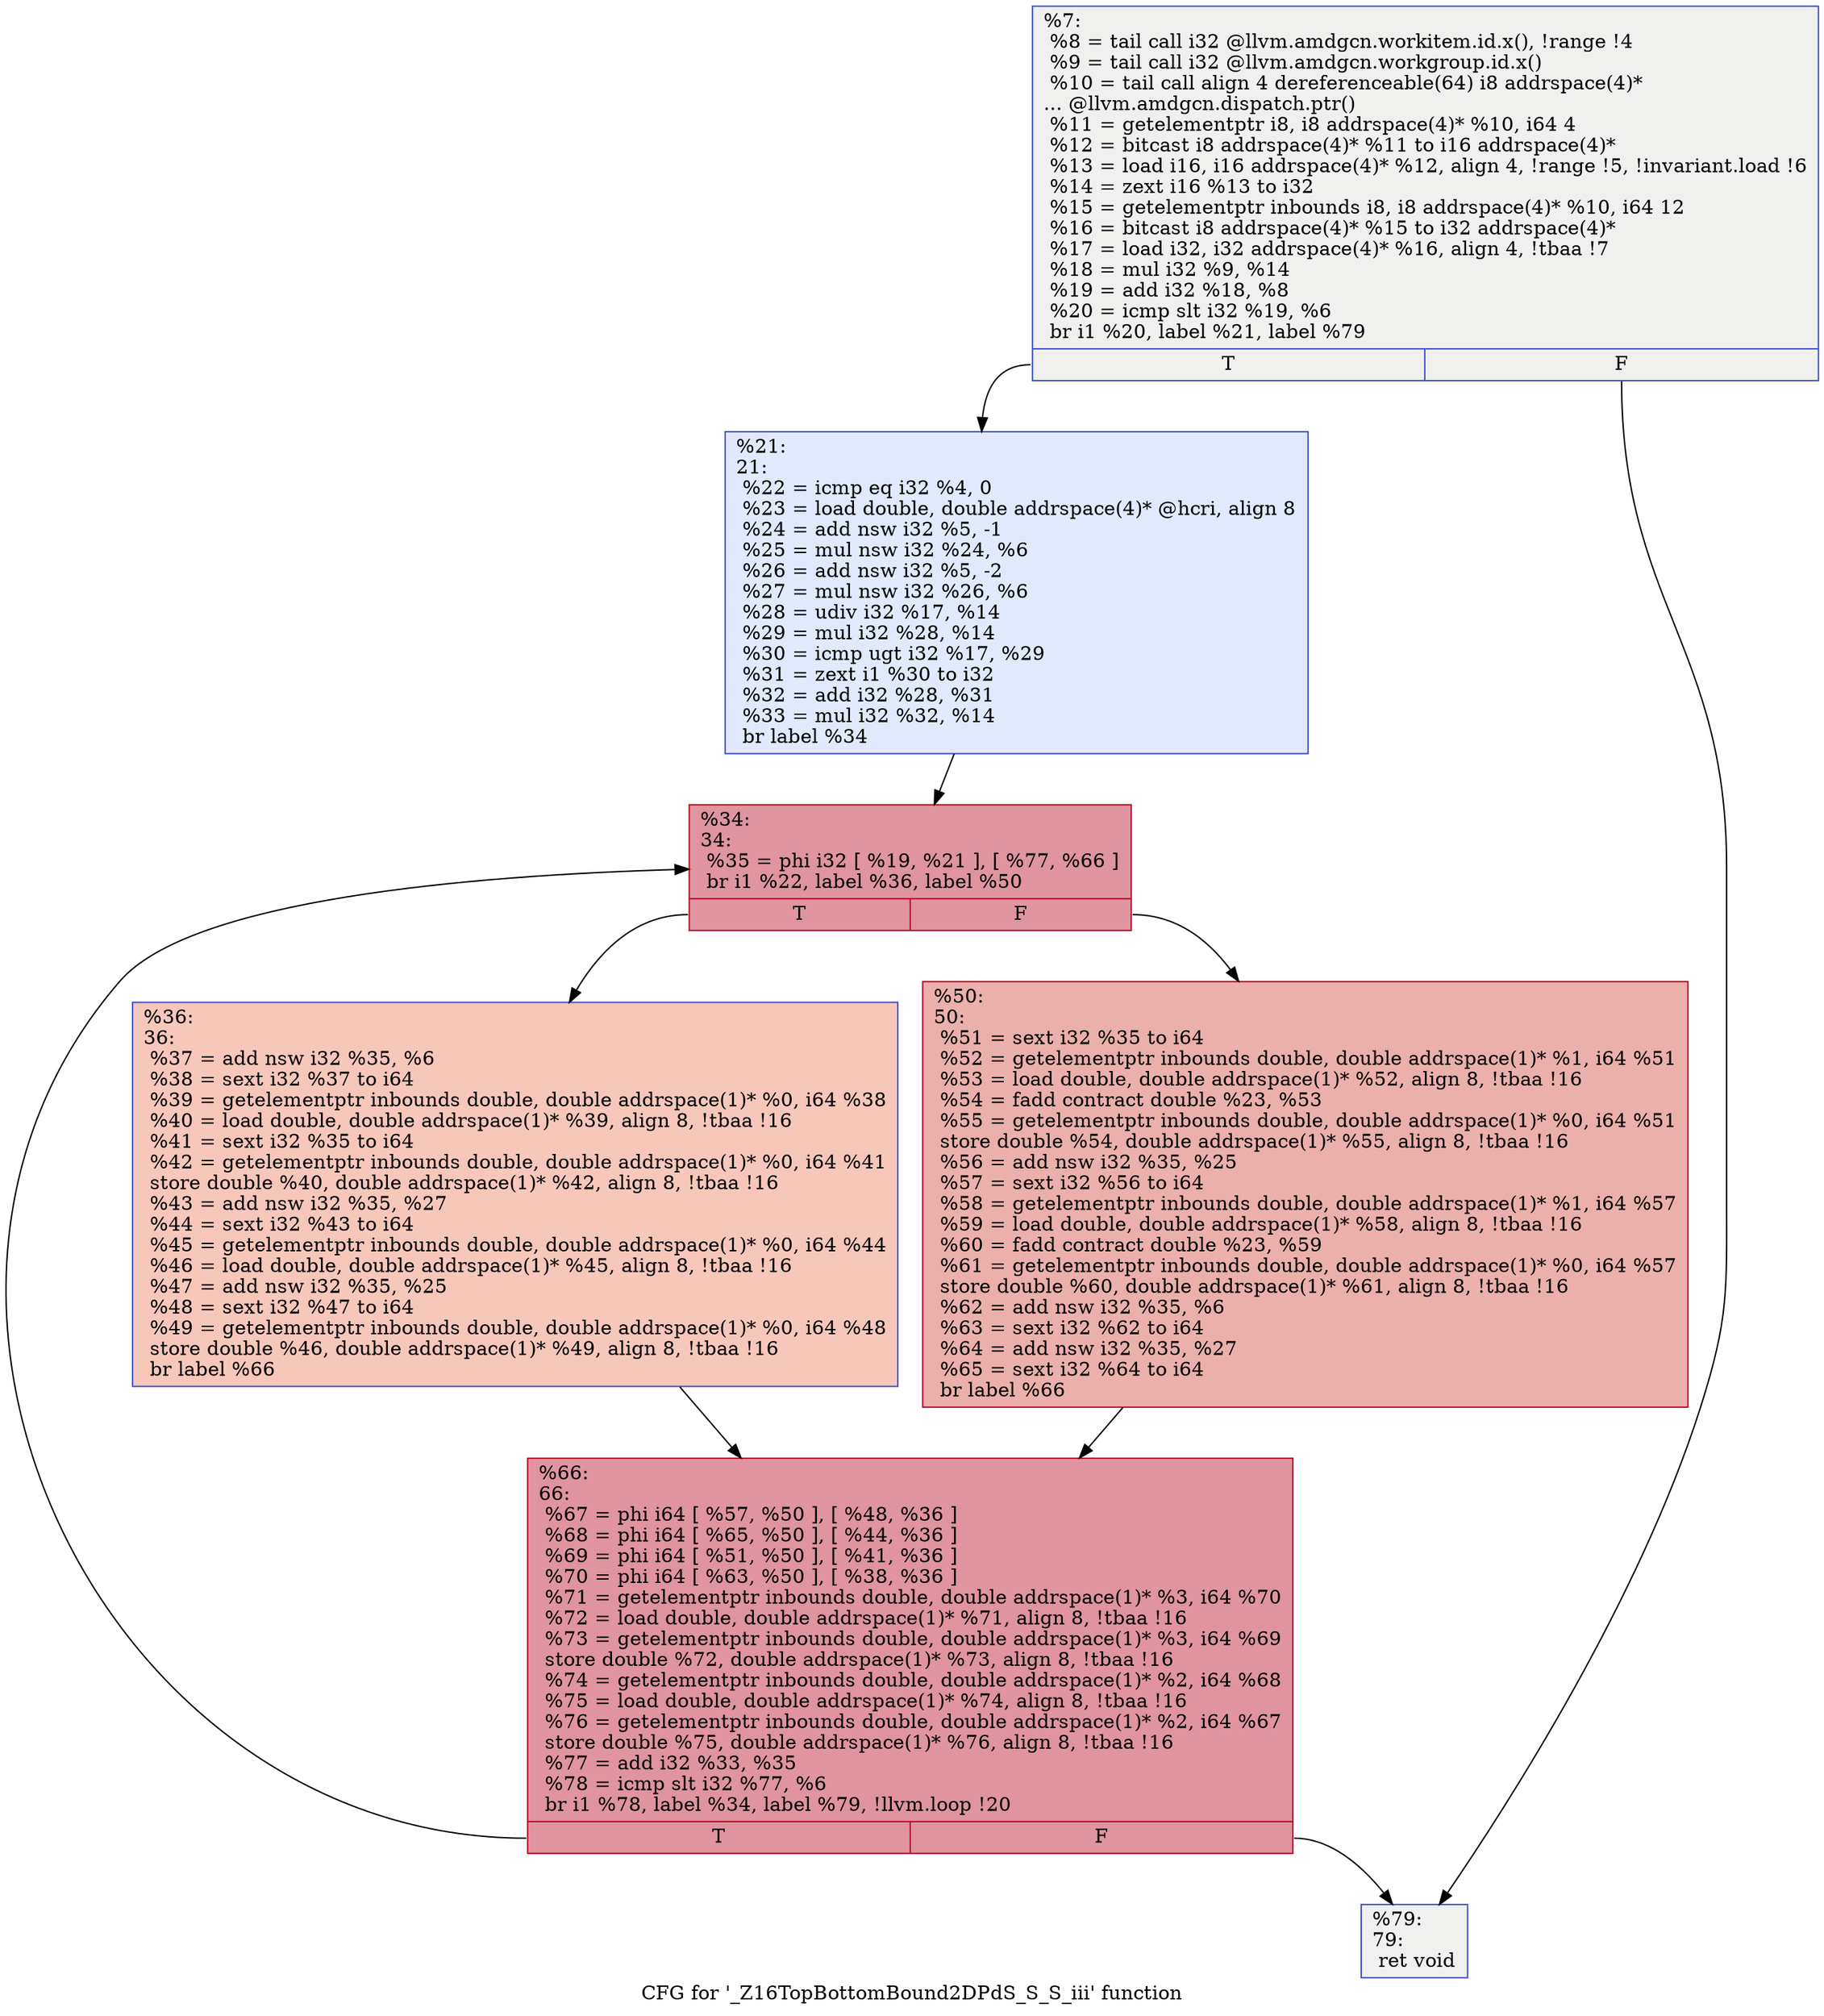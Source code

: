 digraph "CFG for '_Z16TopBottomBound2DPdS_S_S_iii' function" {
	label="CFG for '_Z16TopBottomBound2DPdS_S_S_iii' function";

	Node0x500d670 [shape=record,color="#3d50c3ff", style=filled, fillcolor="#dedcdb70",label="{%7:\l  %8 = tail call i32 @llvm.amdgcn.workitem.id.x(), !range !4\l  %9 = tail call i32 @llvm.amdgcn.workgroup.id.x()\l  %10 = tail call align 4 dereferenceable(64) i8 addrspace(4)*\l... @llvm.amdgcn.dispatch.ptr()\l  %11 = getelementptr i8, i8 addrspace(4)* %10, i64 4\l  %12 = bitcast i8 addrspace(4)* %11 to i16 addrspace(4)*\l  %13 = load i16, i16 addrspace(4)* %12, align 4, !range !5, !invariant.load !6\l  %14 = zext i16 %13 to i32\l  %15 = getelementptr inbounds i8, i8 addrspace(4)* %10, i64 12\l  %16 = bitcast i8 addrspace(4)* %15 to i32 addrspace(4)*\l  %17 = load i32, i32 addrspace(4)* %16, align 4, !tbaa !7\l  %18 = mul i32 %9, %14\l  %19 = add i32 %18, %8\l  %20 = icmp slt i32 %19, %6\l  br i1 %20, label %21, label %79\l|{<s0>T|<s1>F}}"];
	Node0x500d670:s0 -> Node0x500f2a0;
	Node0x500d670:s1 -> Node0x500f330;
	Node0x500f2a0 [shape=record,color="#3d50c3ff", style=filled, fillcolor="#b9d0f970",label="{%21:\l21:                                               \l  %22 = icmp eq i32 %4, 0\l  %23 = load double, double addrspace(4)* @hcri, align 8\l  %24 = add nsw i32 %5, -1\l  %25 = mul nsw i32 %24, %6\l  %26 = add nsw i32 %5, -2\l  %27 = mul nsw i32 %26, %6\l  %28 = udiv i32 %17, %14\l  %29 = mul i32 %28, %14\l  %30 = icmp ugt i32 %17, %29\l  %31 = zext i1 %30 to i32\l  %32 = add i32 %28, %31\l  %33 = mul i32 %32, %14\l  br label %34\l}"];
	Node0x500f2a0 -> Node0x500ef00;
	Node0x500ef00 [shape=record,color="#b70d28ff", style=filled, fillcolor="#b70d2870",label="{%34:\l34:                                               \l  %35 = phi i32 [ %19, %21 ], [ %77, %66 ]\l  br i1 %22, label %36, label %50\l|{<s0>T|<s1>F}}"];
	Node0x500ef00:s0 -> Node0x500fe50;
	Node0x500ef00:s1 -> Node0x500fee0;
	Node0x500fe50 [shape=record,color="#3d50c3ff", style=filled, fillcolor="#ec7f6370",label="{%36:\l36:                                               \l  %37 = add nsw i32 %35, %6\l  %38 = sext i32 %37 to i64\l  %39 = getelementptr inbounds double, double addrspace(1)* %0, i64 %38\l  %40 = load double, double addrspace(1)* %39, align 8, !tbaa !16\l  %41 = sext i32 %35 to i64\l  %42 = getelementptr inbounds double, double addrspace(1)* %0, i64 %41\l  store double %40, double addrspace(1)* %42, align 8, !tbaa !16\l  %43 = add nsw i32 %35, %27\l  %44 = sext i32 %43 to i64\l  %45 = getelementptr inbounds double, double addrspace(1)* %0, i64 %44\l  %46 = load double, double addrspace(1)* %45, align 8, !tbaa !16\l  %47 = add nsw i32 %35, %25\l  %48 = sext i32 %47 to i64\l  %49 = getelementptr inbounds double, double addrspace(1)* %0, i64 %48\l  store double %46, double addrspace(1)* %49, align 8, !tbaa !16\l  br label %66\l}"];
	Node0x500fe50 -> Node0x500fd10;
	Node0x500fee0 [shape=record,color="#b70d28ff", style=filled, fillcolor="#d24b4070",label="{%50:\l50:                                               \l  %51 = sext i32 %35 to i64\l  %52 = getelementptr inbounds double, double addrspace(1)* %1, i64 %51\l  %53 = load double, double addrspace(1)* %52, align 8, !tbaa !16\l  %54 = fadd contract double %23, %53\l  %55 = getelementptr inbounds double, double addrspace(1)* %0, i64 %51\l  store double %54, double addrspace(1)* %55, align 8, !tbaa !16\l  %56 = add nsw i32 %35, %25\l  %57 = sext i32 %56 to i64\l  %58 = getelementptr inbounds double, double addrspace(1)* %1, i64 %57\l  %59 = load double, double addrspace(1)* %58, align 8, !tbaa !16\l  %60 = fadd contract double %23, %59\l  %61 = getelementptr inbounds double, double addrspace(1)* %0, i64 %57\l  store double %60, double addrspace(1)* %61, align 8, !tbaa !16\l  %62 = add nsw i32 %35, %6\l  %63 = sext i32 %62 to i64\l  %64 = add nsw i32 %35, %27\l  %65 = sext i32 %64 to i64\l  br label %66\l}"];
	Node0x500fee0 -> Node0x500fd10;
	Node0x500fd10 [shape=record,color="#b70d28ff", style=filled, fillcolor="#b70d2870",label="{%66:\l66:                                               \l  %67 = phi i64 [ %57, %50 ], [ %48, %36 ]\l  %68 = phi i64 [ %65, %50 ], [ %44, %36 ]\l  %69 = phi i64 [ %51, %50 ], [ %41, %36 ]\l  %70 = phi i64 [ %63, %50 ], [ %38, %36 ]\l  %71 = getelementptr inbounds double, double addrspace(1)* %3, i64 %70\l  %72 = load double, double addrspace(1)* %71, align 8, !tbaa !16\l  %73 = getelementptr inbounds double, double addrspace(1)* %3, i64 %69\l  store double %72, double addrspace(1)* %73, align 8, !tbaa !16\l  %74 = getelementptr inbounds double, double addrspace(1)* %2, i64 %68\l  %75 = load double, double addrspace(1)* %74, align 8, !tbaa !16\l  %76 = getelementptr inbounds double, double addrspace(1)* %2, i64 %67\l  store double %75, double addrspace(1)* %76, align 8, !tbaa !16\l  %77 = add i32 %33, %35\l  %78 = icmp slt i32 %77, %6\l  br i1 %78, label %34, label %79, !llvm.loop !20\l|{<s0>T|<s1>F}}"];
	Node0x500fd10:s0 -> Node0x500ef00;
	Node0x500fd10:s1 -> Node0x500f330;
	Node0x500f330 [shape=record,color="#3d50c3ff", style=filled, fillcolor="#dedcdb70",label="{%79:\l79:                                               \l  ret void\l}"];
}
